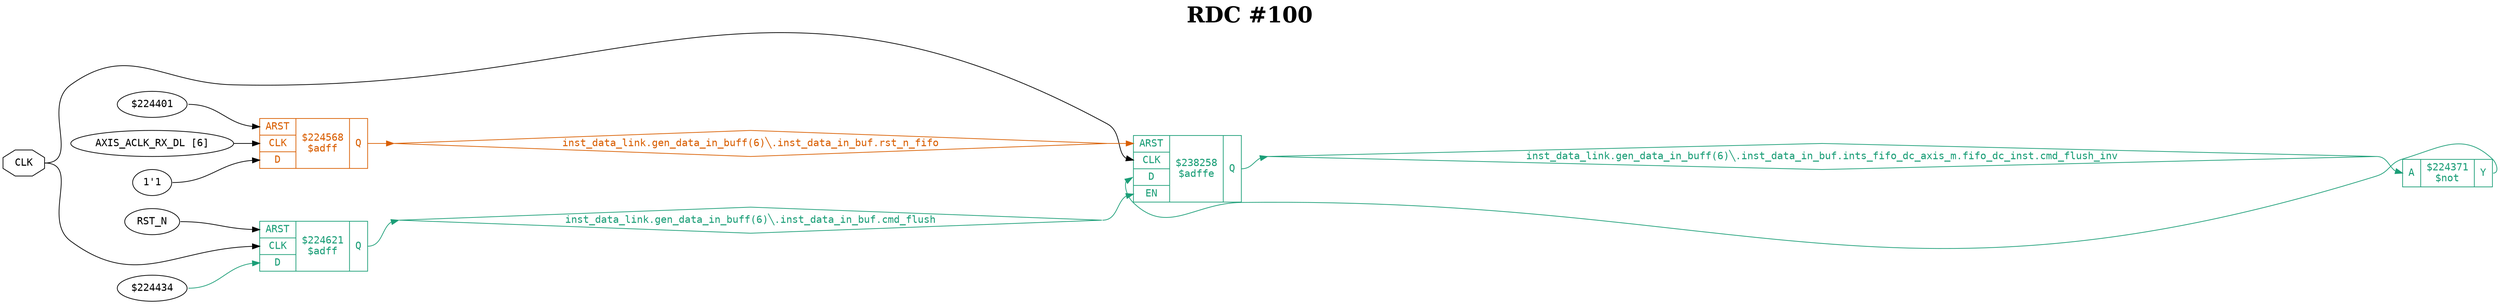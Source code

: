digraph "spacefibre_light_top" {
label=<<b>RDC #100</b>>;
labelloc="t"
fontsize="30"
node ["fontname"="Courier"]
edge ["fontname"="Courier"]
rankdir="LR";
remincross=true;
n2 [ shape=octagon, label="CLK", color="black", fontcolor="black", href="/src/ip_spacefibre_light_top/spacefibre_light_top.vhd#45" ];
n3 [ shape=diamond, label="inst_data_link.gen_data_in_buff(6)&#9586;.inst_data_in_buf.cmd_flush", colorscheme="dark28", color="1", fontcolor="1", href="/src/module_data_link/data_in_buf.vhd#121" ];
n4 [ shape=diamond, label="inst_data_link.gen_data_in_buff(6)&#9586;.inst_data_in_buf.ints_fifo_dc_axis_m.fifo_dc_inst.cmd_flush_inv", colorscheme="dark28", color="1", fontcolor="1", href="/src/ip/fifo_dc/fifo_dc.vhd#112" ];
n5 [ shape=diamond, label="inst_data_link.gen_data_in_buff(6)&#9586;.inst_data_in_buf.rst_n_fifo", colorscheme="dark28", color="2", fontcolor="2", href="/src/module_data_link/data_in_buf.vhd#142" ];
{ rank="source"; n2;}
{ rank="sink";}
c10 [ shape=record, label="{{<p6> ARST|<p2> CLK|<p7> D|<p8> EN}|$238258\n$adffe|{<p9> Q}}", colorscheme="dark28", color="1", fontcolor="1" , href="/src/ip/fifo_dc/fifo_dc.vhd#440"  ];
v0 [ label="RST_N" ];
v1 [ label="$224434" ];
c11 [ shape=record, label="{{<p6> ARST|<p2> CLK|<p7> D}|$224621\n$adff|{<p9> Q}}", colorscheme="dark28", color="1", fontcolor="1" , href="/src/module_data_link/data_in_buf.vhd#225"  ];
v2 [ label="$224401" ];
v3 [ label="AXIS_ACLK_RX_DL [6]" ];
v4 [ label="1'1" ];
c12 [ shape=record, label="{{<p6> ARST|<p2> CLK|<p7> D}|$224568\n$adff|{<p9> Q}}", colorscheme="dark28", color="2", fontcolor="2" , href="/src/module_data_link/data_in_buf.vhd#194"  ];
c15 [ shape=record, label="{{<p13> A}|$224371\n$not|{<p14> Y}}", colorscheme="dark28", color="1", fontcolor="1" , href="/src/ip/fifo_dc/fifo_dc.vhd#457"  ];
c15:p14:e -> c10:p7:w [colorscheme="dark28", color="1", fontcolor="1", label=""];
n2:e -> c10:p2:w [color="black", fontcolor="black", label=""];
n2:e -> c11:p2:w [color="black", fontcolor="black", label=""];
c11:p9:e -> n3:w [colorscheme="dark28", color="1", fontcolor="1", label=""];
n3:e -> c10:p8:w [colorscheme="dark28", color="1", fontcolor="1", label=""];
c10:p9:e -> n4:w [colorscheme="dark28", color="1", fontcolor="1", label=""];
n4:e -> c15:p13:w [colorscheme="dark28", color="1", fontcolor="1", label=""];
c12:p9:e -> n5:w [colorscheme="dark28", color="2", fontcolor="2", label=""];
n5:e -> c10:p6:w [colorscheme="dark28", color="2", fontcolor="2", label=""];
v0:e -> c11:p6:w [color="black", fontcolor="black", label=""];
v1:e -> c11:p7:w [colorscheme="dark28", color="1", fontcolor="1", label=""];
v2:e -> c12:p6:w [color="black", fontcolor="black", label=""];
v3:e -> c12:p2:w [color="black", fontcolor="black", label=""];
v4:e -> c12:p7:w [color="black", fontcolor="black", label=""];
}
